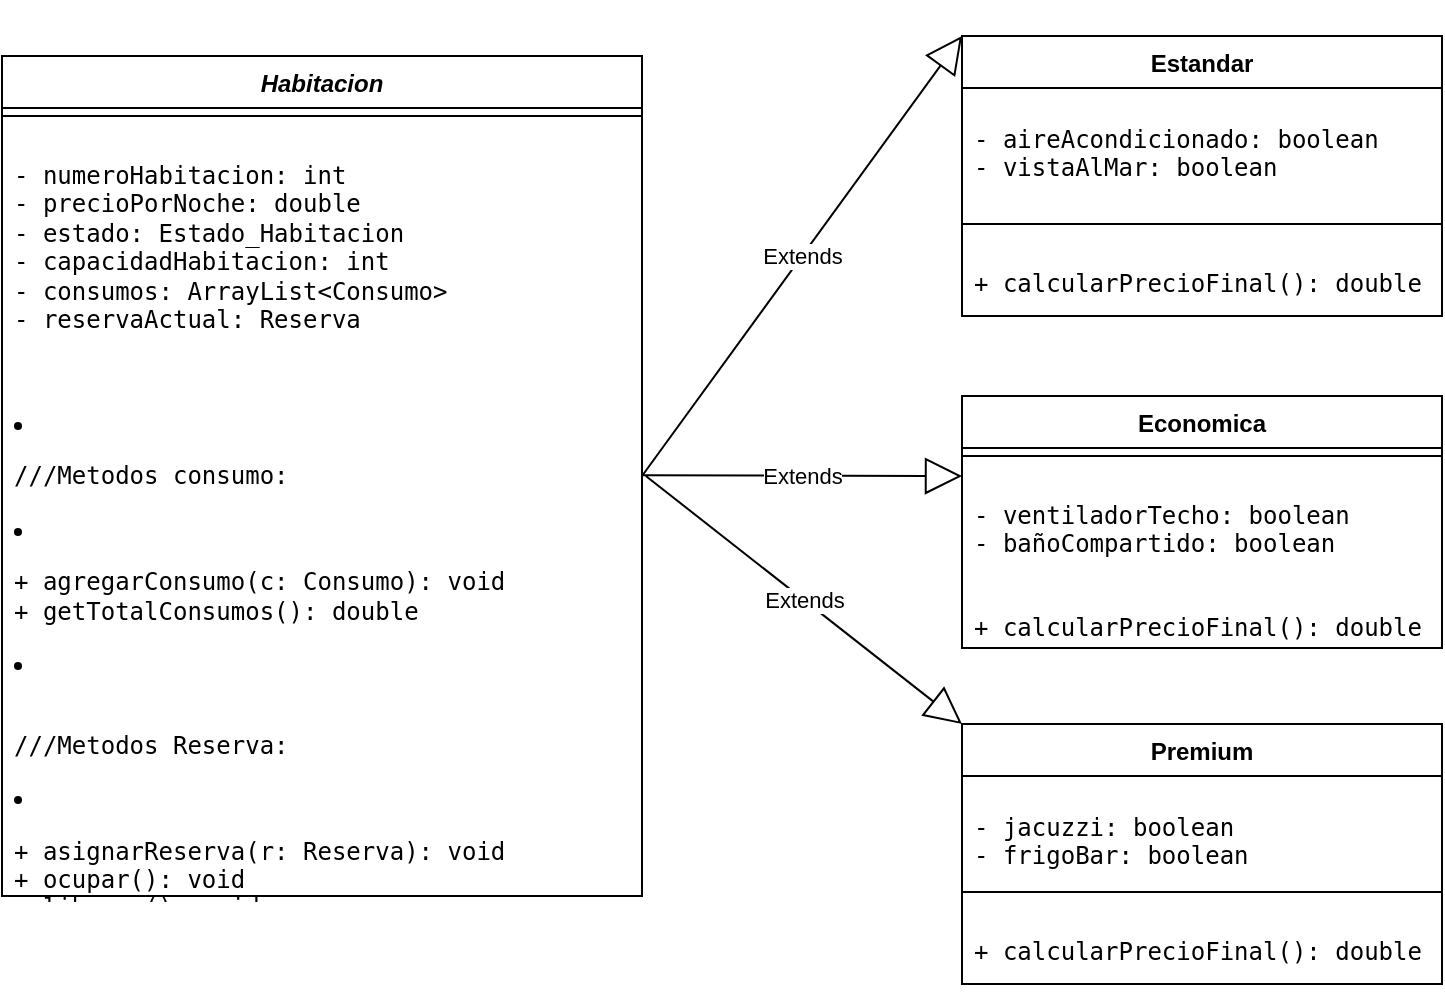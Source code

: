 <mxfile version="28.2.7">
  <diagram name="Página-1" id="cAHkCWsiewmDgfdPDOeZ">
    <mxGraphModel dx="1418" dy="786" grid="1" gridSize="10" guides="1" tooltips="1" connect="1" arrows="1" fold="1" page="0" pageScale="1" pageWidth="827" pageHeight="1169" math="0" shadow="0">
      <root>
        <mxCell id="0" />
        <mxCell id="1" parent="0" />
        <mxCell id="-hHHE_J6l141GeQVXrQC-2" value="&lt;i&gt;Habitacion&lt;/i&gt;" style="swimlane;fontStyle=1;align=center;verticalAlign=top;childLayout=stackLayout;horizontal=1;startSize=26;horizontalStack=0;resizeParent=1;resizeParentMax=0;resizeLast=0;collapsible=1;marginBottom=0;whiteSpace=wrap;html=1;" vertex="1" parent="1">
          <mxGeometry x="160" y="190" width="320" height="420" as="geometry" />
        </mxCell>
        <mxCell id="-hHHE_J6l141GeQVXrQC-4" value="" style="line;strokeWidth=1;fillColor=none;align=left;verticalAlign=middle;spacingTop=-1;spacingLeft=3;spacingRight=3;rotatable=0;labelPosition=right;points=[];portConstraint=eastwest;strokeColor=inherit;" vertex="1" parent="-hHHE_J6l141GeQVXrQC-2">
          <mxGeometry y="26" width="320" height="8" as="geometry" />
        </mxCell>
        <mxCell id="-hHHE_J6l141GeQVXrQC-3" value="&lt;pre&gt;- numeroHabitacion: int           &lt;br&gt;- precioPorNoche: double          &lt;br&gt;- estado: Estado_Habitacion       &lt;br&gt;- capacidadHabitacion: int        &lt;br&gt;- consumos: ArrayList&amp;lt;Consumo&amp;gt;    &lt;br&gt;- reservaActual: Reserva &lt;/pre&gt;" style="text;strokeColor=none;fillColor=none;align=left;verticalAlign=top;spacingLeft=4;spacingRight=4;overflow=hidden;rotatable=0;points=[[0,0.5],[1,0.5]];portConstraint=eastwest;whiteSpace=wrap;html=1;" vertex="1" parent="-hHHE_J6l141GeQVXrQC-2">
          <mxGeometry y="34" width="320" height="136" as="geometry" />
        </mxCell>
        <mxCell id="-hHHE_J6l141GeQVXrQC-5" value="&lt;li&gt;&lt;pre&gt;///Metodos consumo:&lt;/pre&gt;&lt;/li&gt;&lt;li&gt;&lt;pre&gt;+ agregarConsumo(c: Consumo): void&lt;br&gt;+ getTotalConsumos(): double&lt;/pre&gt;&lt;/li&gt;&lt;li&gt;&lt;pre&gt;      &lt;br&gt;///Metodos Reserva:&lt;/pre&gt;&lt;/li&gt;&lt;li&gt;&lt;pre&gt;+ asignarReserva(r: Reserva): void&lt;br&gt;+ ocupar(): void                  &lt;br&gt;+ liberar(): void   &lt;/pre&gt;&lt;/li&gt;&lt;li&gt;&lt;pre&gt;///Metodos Precio:              &lt;/pre&gt;&lt;/li&gt;&lt;li&gt;&lt;pre&gt;+ calcularPrecioFinal(): double {abstract} &lt;/pre&gt;&lt;/li&gt;" style="text;strokeColor=none;fillColor=none;align=left;verticalAlign=top;spacingLeft=4;spacingRight=4;overflow=hidden;rotatable=0;points=[[0,0.5],[1,0.5]];portConstraint=eastwest;whiteSpace=wrap;html=1;" vertex="1" parent="-hHHE_J6l141GeQVXrQC-2">
          <mxGeometry y="170" width="320" height="250" as="geometry" />
        </mxCell>
        <mxCell id="-hHHE_J6l141GeQVXrQC-6" value="Estandar" style="swimlane;fontStyle=1;align=center;verticalAlign=top;childLayout=stackLayout;horizontal=1;startSize=26;horizontalStack=0;resizeParent=1;resizeParentMax=0;resizeLast=0;collapsible=1;marginBottom=0;whiteSpace=wrap;html=1;" vertex="1" parent="1">
          <mxGeometry x="640" y="180" width="240" height="140" as="geometry" />
        </mxCell>
        <mxCell id="-hHHE_J6l141GeQVXrQC-7" value="&lt;pre&gt;- aireAcondicionado: boolean&lt;br&gt;- vistaAlMar: boolean   &lt;/pre&gt;" style="text;strokeColor=none;fillColor=none;align=left;verticalAlign=top;spacingLeft=4;spacingRight=4;overflow=hidden;rotatable=0;points=[[0,0.5],[1,0.5]];portConstraint=eastwest;whiteSpace=wrap;html=1;" vertex="1" parent="-hHHE_J6l141GeQVXrQC-6">
          <mxGeometry y="26" width="240" height="64" as="geometry" />
        </mxCell>
        <mxCell id="-hHHE_J6l141GeQVXrQC-8" value="" style="line;strokeWidth=1;fillColor=none;align=left;verticalAlign=middle;spacingTop=-1;spacingLeft=3;spacingRight=3;rotatable=0;labelPosition=right;points=[];portConstraint=eastwest;strokeColor=inherit;" vertex="1" parent="-hHHE_J6l141GeQVXrQC-6">
          <mxGeometry y="90" width="240" height="8" as="geometry" />
        </mxCell>
        <mxCell id="-hHHE_J6l141GeQVXrQC-9" value="&lt;pre&gt;+ calcularPrecioFinal(): double&lt;br&gt;&lt;/pre&gt;" style="text;strokeColor=none;fillColor=none;align=left;verticalAlign=top;spacingLeft=4;spacingRight=4;overflow=hidden;rotatable=0;points=[[0,0.5],[1,0.5]];portConstraint=eastwest;whiteSpace=wrap;html=1;" vertex="1" parent="-hHHE_J6l141GeQVXrQC-6">
          <mxGeometry y="98" width="240" height="42" as="geometry" />
        </mxCell>
        <mxCell id="-hHHE_J6l141GeQVXrQC-10" value="Economica" style="swimlane;fontStyle=1;align=center;verticalAlign=top;childLayout=stackLayout;horizontal=1;startSize=26;horizontalStack=0;resizeParent=1;resizeParentMax=0;resizeLast=0;collapsible=1;marginBottom=0;whiteSpace=wrap;html=1;" vertex="1" parent="1">
          <mxGeometry x="640" y="360" width="240" height="126" as="geometry" />
        </mxCell>
        <mxCell id="-hHHE_J6l141GeQVXrQC-12" value="" style="line;strokeWidth=1;fillColor=none;align=left;verticalAlign=middle;spacingTop=-1;spacingLeft=3;spacingRight=3;rotatable=0;labelPosition=right;points=[];portConstraint=eastwest;strokeColor=inherit;" vertex="1" parent="-hHHE_J6l141GeQVXrQC-10">
          <mxGeometry y="26" width="240" height="8" as="geometry" />
        </mxCell>
        <mxCell id="-hHHE_J6l141GeQVXrQC-11" value="&lt;pre&gt;- ventiladorTecho: boolean  &lt;br&gt;- bañoCompartido: boolean &lt;/pre&gt;" style="text;strokeColor=none;fillColor=none;align=left;verticalAlign=top;spacingLeft=4;spacingRight=4;overflow=hidden;rotatable=0;points=[[0,0.5],[1,0.5]];portConstraint=eastwest;whiteSpace=wrap;html=1;" vertex="1" parent="-hHHE_J6l141GeQVXrQC-10">
          <mxGeometry y="34" width="240" height="56" as="geometry" />
        </mxCell>
        <mxCell id="-hHHE_J6l141GeQVXrQC-13" value="&lt;pre&gt;+ calcularPrecioFinal(): double&lt;br&gt;&lt;/pre&gt;" style="text;strokeColor=none;fillColor=none;align=left;verticalAlign=top;spacingLeft=4;spacingRight=4;overflow=hidden;rotatable=0;points=[[0,0.5],[1,0.5]];portConstraint=eastwest;whiteSpace=wrap;html=1;" vertex="1" parent="-hHHE_J6l141GeQVXrQC-10">
          <mxGeometry y="90" width="240" height="36" as="geometry" />
        </mxCell>
        <mxCell id="-hHHE_J6l141GeQVXrQC-14" value="Premium" style="swimlane;fontStyle=1;align=center;verticalAlign=top;childLayout=stackLayout;horizontal=1;startSize=26;horizontalStack=0;resizeParent=1;resizeParentMax=0;resizeLast=0;collapsible=1;marginBottom=0;whiteSpace=wrap;html=1;" vertex="1" parent="1">
          <mxGeometry x="640" y="524" width="240" height="130" as="geometry" />
        </mxCell>
        <mxCell id="-hHHE_J6l141GeQVXrQC-15" value="&lt;pre&gt;- jacuzzi: boolean   &lt;br&gt;- frigoBar: boolean  &lt;/pre&gt;" style="text;strokeColor=none;fillColor=none;align=left;verticalAlign=top;spacingLeft=4;spacingRight=4;overflow=hidden;rotatable=0;points=[[0,0.5],[1,0.5]];portConstraint=eastwest;whiteSpace=wrap;html=1;" vertex="1" parent="-hHHE_J6l141GeQVXrQC-14">
          <mxGeometry y="26" width="240" height="54" as="geometry" />
        </mxCell>
        <mxCell id="-hHHE_J6l141GeQVXrQC-16" value="" style="line;strokeWidth=1;fillColor=none;align=left;verticalAlign=middle;spacingTop=-1;spacingLeft=3;spacingRight=3;rotatable=0;labelPosition=right;points=[];portConstraint=eastwest;strokeColor=inherit;" vertex="1" parent="-hHHE_J6l141GeQVXrQC-14">
          <mxGeometry y="80" width="240" height="8" as="geometry" />
        </mxCell>
        <mxCell id="-hHHE_J6l141GeQVXrQC-17" value="&lt;pre&gt;+ calcularPrecioFinal(): double&lt;br&gt;&lt;/pre&gt;" style="text;strokeColor=none;fillColor=none;align=left;verticalAlign=top;spacingLeft=4;spacingRight=4;overflow=hidden;rotatable=0;points=[[0,0.5],[1,0.5]];portConstraint=eastwest;whiteSpace=wrap;html=1;" vertex="1" parent="-hHHE_J6l141GeQVXrQC-14">
          <mxGeometry y="88" width="240" height="42" as="geometry" />
        </mxCell>
        <mxCell id="-hHHE_J6l141GeQVXrQC-18" value="Extends" style="endArrow=block;endSize=16;endFill=0;html=1;rounded=0;entryX=0;entryY=0;entryDx=0;entryDy=0;" edge="1" parent="1" target="-hHHE_J6l141GeQVXrQC-6">
          <mxGeometry width="160" relative="1" as="geometry">
            <mxPoint x="480" y="400" as="sourcePoint" />
            <mxPoint x="440" y="120" as="targetPoint" />
          </mxGeometry>
        </mxCell>
        <mxCell id="-hHHE_J6l141GeQVXrQC-20" value="Extends" style="endArrow=block;endSize=16;endFill=0;html=1;rounded=0;entryX=0;entryY=0.108;entryDx=0;entryDy=0;entryPerimeter=0;" edge="1" parent="1" target="-hHHE_J6l141GeQVXrQC-11">
          <mxGeometry width="160" relative="1" as="geometry">
            <mxPoint x="480" y="399.66" as="sourcePoint" />
            <mxPoint x="580" y="390" as="targetPoint" />
          </mxGeometry>
        </mxCell>
        <mxCell id="-hHHE_J6l141GeQVXrQC-21" value="Extends" style="endArrow=block;endSize=16;endFill=0;html=1;rounded=0;exitX=1.006;exitY=0.16;exitDx=0;exitDy=0;exitPerimeter=0;entryX=0;entryY=0;entryDx=0;entryDy=0;" edge="1" parent="1" source="-hHHE_J6l141GeQVXrQC-5" target="-hHHE_J6l141GeQVXrQC-14">
          <mxGeometry width="160" relative="1" as="geometry">
            <mxPoint x="490" y="450" as="sourcePoint" />
            <mxPoint x="650" y="450" as="targetPoint" />
          </mxGeometry>
        </mxCell>
      </root>
    </mxGraphModel>
  </diagram>
</mxfile>
